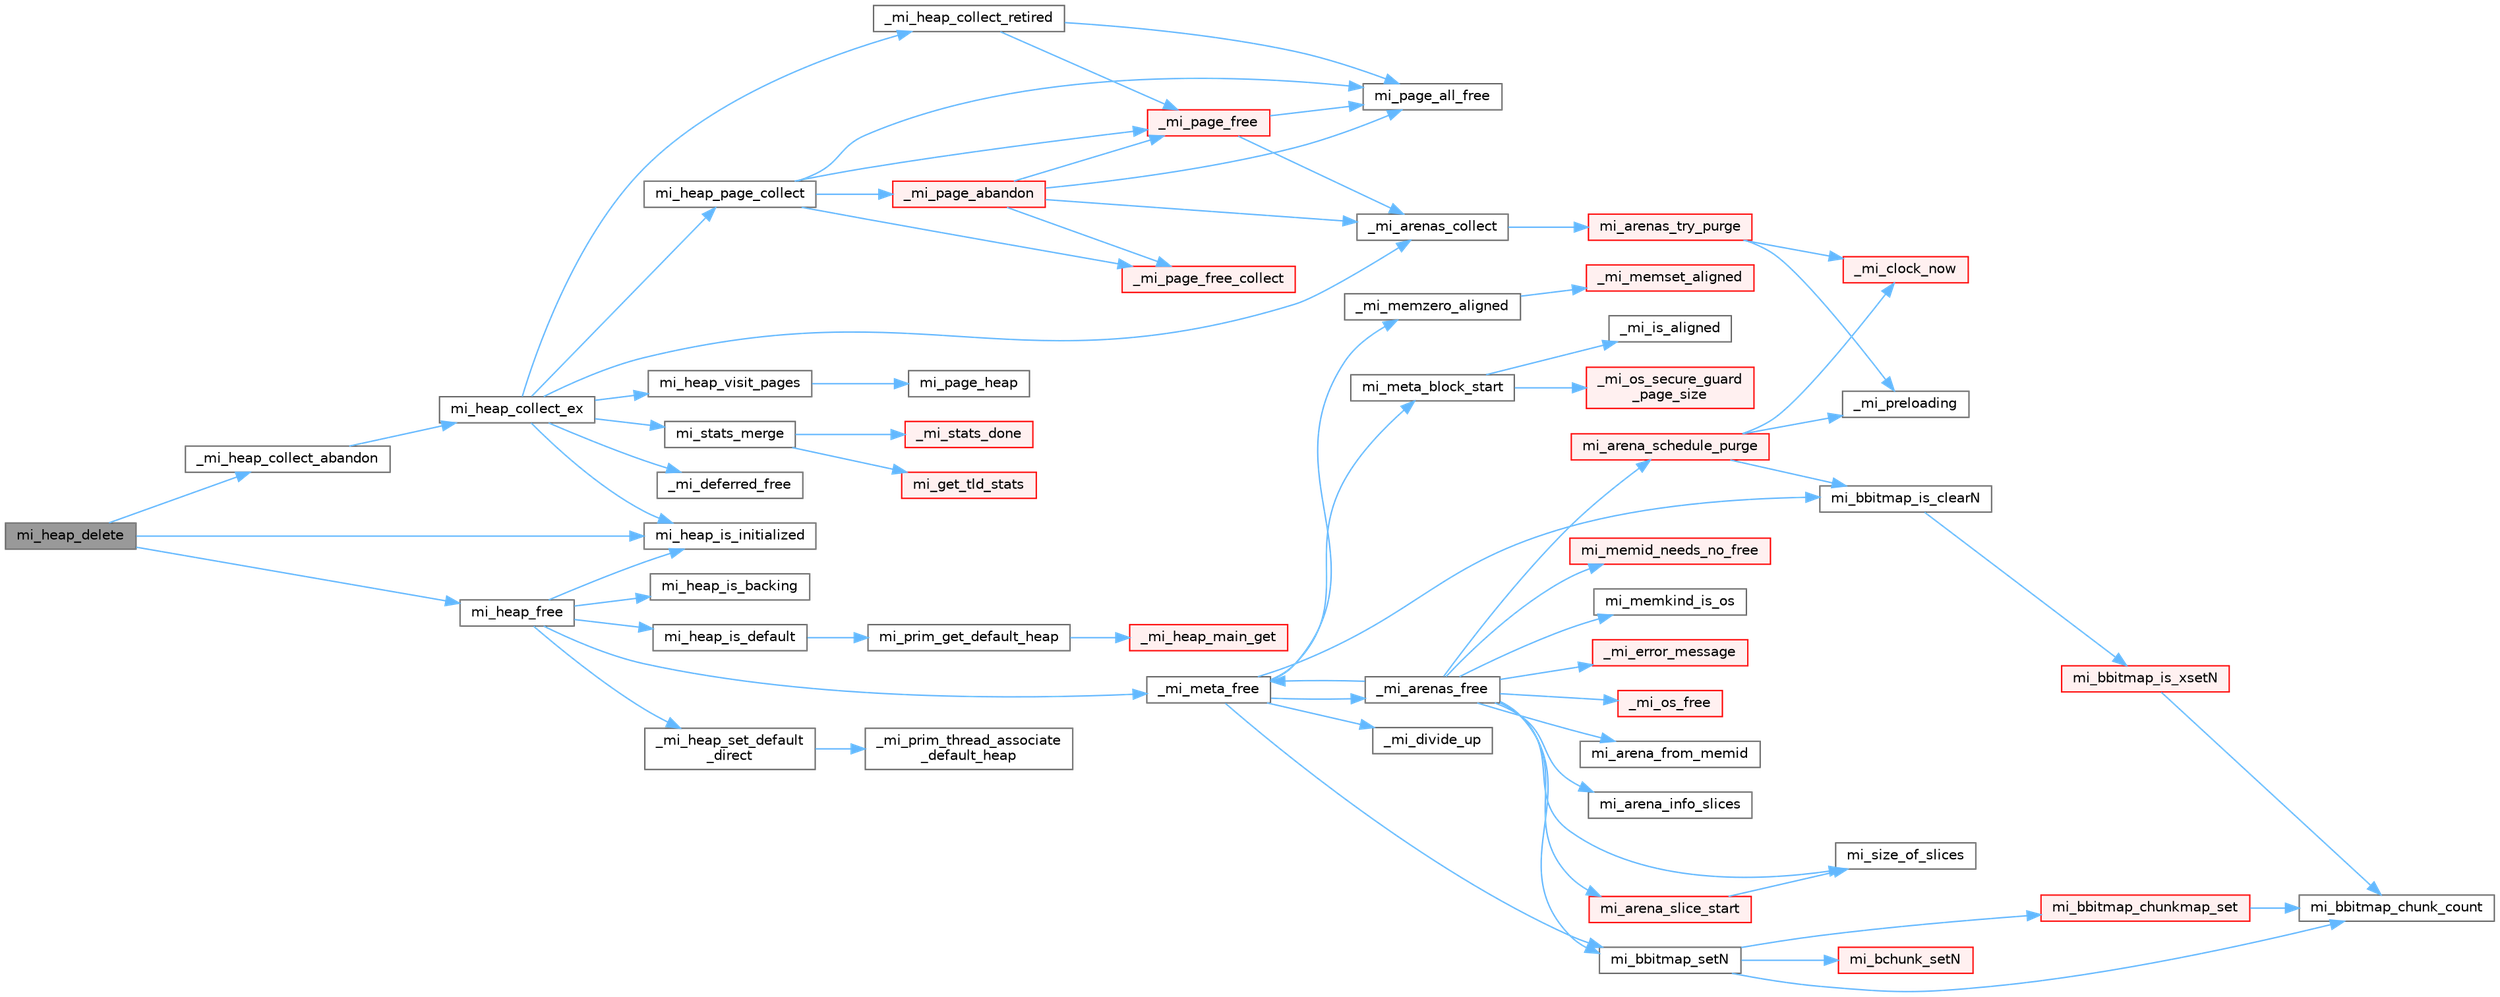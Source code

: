 digraph "mi_heap_delete"
{
 // LATEX_PDF_SIZE
  bgcolor="transparent";
  edge [fontname=Helvetica,fontsize=10,labelfontname=Helvetica,labelfontsize=10];
  node [fontname=Helvetica,fontsize=10,shape=box,height=0.2,width=0.4];
  rankdir="LR";
  Node1 [id="Node000001",label="mi_heap_delete",height=0.2,width=0.4,color="gray40", fillcolor="grey60", style="filled", fontcolor="black",tooltip=" "];
  Node1 -> Node2 [id="edge1_Node000001_Node000002",color="steelblue1",style="solid",tooltip=" "];
  Node2 [id="Node000002",label="_mi_heap_collect_abandon",height=0.2,width=0.4,color="grey40", fillcolor="white", style="filled",URL="$heap_8c.html#a3924fe17738a488f951d16e9216062b1",tooltip=" "];
  Node2 -> Node3 [id="edge2_Node000002_Node000003",color="steelblue1",style="solid",tooltip=" "];
  Node3 [id="Node000003",label="mi_heap_collect_ex",height=0.2,width=0.4,color="grey40", fillcolor="white", style="filled",URL="$heap_8c.html#a13231466662ebaf79b77c254d4c7f389",tooltip=" "];
  Node3 -> Node4 [id="edge3_Node000003_Node000004",color="steelblue1",style="solid",tooltip=" "];
  Node4 [id="Node000004",label="_mi_arenas_collect",height=0.2,width=0.4,color="grey40", fillcolor="white", style="filled",URL="$arena_8c.html#a6f7e5b0577ff900eb89e76701c43672f",tooltip=" "];
  Node4 -> Node5 [id="edge4_Node000004_Node000005",color="steelblue1",style="solid",tooltip=" "];
  Node5 [id="Node000005",label="mi_arenas_try_purge",height=0.2,width=0.4,color="red", fillcolor="#FFF0F0", style="filled",URL="$arena_8c.html#ac997f1c19808513c9d007b6d1877a349",tooltip=" "];
  Node5 -> Node6 [id="edge5_Node000005_Node000006",color="steelblue1",style="solid",tooltip=" "];
  Node6 [id="Node000006",label="_mi_clock_now",height=0.2,width=0.4,color="red", fillcolor="#FFF0F0", style="filled",URL="$stats_8c.html#a93c8529a1e3131fd656d6d3fa42198ee",tooltip=" "];
  Node5 -> Node9 [id="edge6_Node000005_Node000009",color="steelblue1",style="solid",tooltip=" "];
  Node9 [id="Node000009",label="_mi_preloading",height=0.2,width=0.4,color="grey40", fillcolor="white", style="filled",URL="$_e_a_s_t_l_2packages_2mimalloc_2src_2init_8c.html#a404be8b4c0576588270fde0b2a4d7832",tooltip=" "];
  Node3 -> Node132 [id="edge7_Node000003_Node000132",color="steelblue1",style="solid",tooltip=" "];
  Node132 [id="Node000132",label="_mi_deferred_free",height=0.2,width=0.4,color="grey40", fillcolor="white", style="filled",URL="$_e_a_s_t_l_2packages_2mimalloc_2include_2mimalloc_2internal_8h.html#aede81c520000cbb08ad669e096c94d51",tooltip=" "];
  Node3 -> Node133 [id="edge8_Node000003_Node000133",color="steelblue1",style="solid",tooltip=" "];
  Node133 [id="Node000133",label="_mi_heap_collect_retired",height=0.2,width=0.4,color="grey40", fillcolor="white", style="filled",URL="$page_8c.html#abc5253b4341c8d7eab888068e4f9b951",tooltip=" "];
  Node133 -> Node134 [id="edge9_Node000133_Node000134",color="steelblue1",style="solid",tooltip=" "];
  Node134 [id="Node000134",label="_mi_page_free",height=0.2,width=0.4,color="red", fillcolor="#FFF0F0", style="filled",URL="$page_8c.html#a1c5c78a8becee842d5b9444a2ee67a3b",tooltip=" "];
  Node134 -> Node4 [id="edge10_Node000134_Node000004",color="steelblue1",style="solid",tooltip=" "];
  Node134 -> Node218 [id="edge11_Node000134_Node000218",color="steelblue1",style="solid",tooltip=" "];
  Node218 [id="Node000218",label="mi_page_all_free",height=0.2,width=0.4,color="grey40", fillcolor="white", style="filled",URL="$_e_a_s_t_l_2packages_2mimalloc_2include_2mimalloc_2internal_8h.html#adfd6d23350810ca36986ffbc5459c93d",tooltip=" "];
  Node133 -> Node218 [id="edge12_Node000133_Node000218",color="steelblue1",style="solid",tooltip=" "];
  Node3 -> Node245 [id="edge13_Node000003_Node000245",color="steelblue1",style="solid",tooltip=" "];
  Node245 [id="Node000245",label="mi_heap_is_initialized",height=0.2,width=0.4,color="grey40", fillcolor="white", style="filled",URL="$_e_a_s_t_l_2packages_2mimalloc_2include_2mimalloc_2internal_8h.html#a320c7d8a15c57974d3b105558a2a55e6",tooltip=" "];
  Node3 -> Node246 [id="edge14_Node000003_Node000246",color="steelblue1",style="solid",tooltip=" "];
  Node246 [id="Node000246",label="mi_heap_page_collect",height=0.2,width=0.4,color="grey40", fillcolor="white", style="filled",URL="$heap_8c.html#a9873e3fab187aa9d658b87434ed8608c",tooltip=" "];
  Node246 -> Node247 [id="edge15_Node000246_Node000247",color="steelblue1",style="solid",tooltip=" "];
  Node247 [id="Node000247",label="_mi_page_abandon",height=0.2,width=0.4,color="red", fillcolor="#FFF0F0", style="filled",URL="$page_8c.html#a5659ebbee47f26d3a49e03e0c5f2da79",tooltip=" "];
  Node247 -> Node4 [id="edge16_Node000247_Node000004",color="steelblue1",style="solid",tooltip=" "];
  Node247 -> Node134 [id="edge17_Node000247_Node000134",color="steelblue1",style="solid",tooltip=" "];
  Node247 -> Node284 [id="edge18_Node000247_Node000284",color="steelblue1",style="solid",tooltip=" "];
  Node284 [id="Node000284",label="_mi_page_free_collect",height=0.2,width=0.4,color="red", fillcolor="#FFF0F0", style="filled",URL="$page_8c.html#ae2b78e1e45e4ac3db8102e9d333d2972",tooltip=" "];
  Node247 -> Node218 [id="edge19_Node000247_Node000218",color="steelblue1",style="solid",tooltip=" "];
  Node246 -> Node134 [id="edge20_Node000246_Node000134",color="steelblue1",style="solid",tooltip=" "];
  Node246 -> Node284 [id="edge21_Node000246_Node000284",color="steelblue1",style="solid",tooltip=" "];
  Node246 -> Node218 [id="edge22_Node000246_Node000218",color="steelblue1",style="solid",tooltip=" "];
  Node3 -> Node301 [id="edge23_Node000003_Node000301",color="steelblue1",style="solid",tooltip=" "];
  Node301 [id="Node000301",label="mi_heap_visit_pages",height=0.2,width=0.4,color="grey40", fillcolor="white", style="filled",URL="$heap_8c.html#aaf0ac2b53e4e2e6abcbbcd10faf21b11",tooltip=" "];
  Node301 -> Node238 [id="edge24_Node000301_Node000238",color="steelblue1",style="solid",tooltip=" "];
  Node238 [id="Node000238",label="mi_page_heap",height=0.2,width=0.4,color="grey40", fillcolor="white", style="filled",URL="$_e_a_s_t_l_2packages_2mimalloc_2include_2mimalloc_2internal_8h.html#a35ba87308ac94f73791017e50d3ab4c7",tooltip=" "];
  Node3 -> Node302 [id="edge25_Node000003_Node000302",color="steelblue1",style="solid",tooltip=" "];
  Node302 [id="Node000302",label="mi_stats_merge",height=0.2,width=0.4,color="grey40", fillcolor="white", style="filled",URL="$group__extended.html#ga854b1de8cb067c7316286c28b2fcd3d1",tooltip="Merge thread local statistics with the main statistics and reset."];
  Node302 -> Node303 [id="edge26_Node000302_Node000303",color="steelblue1",style="solid",tooltip=" "];
  Node303 [id="Node000303",label="_mi_stats_done",height=0.2,width=0.4,color="red", fillcolor="#FFF0F0", style="filled",URL="$stats_8c.html#a9e3bc7b58618b64edab4ad29371b2163",tooltip=" "];
  Node302 -> Node308 [id="edge27_Node000302_Node000308",color="steelblue1",style="solid",tooltip=" "];
  Node308 [id="Node000308",label="mi_get_tld_stats",height=0.2,width=0.4,color="red", fillcolor="#FFF0F0", style="filled",URL="$stats_8c.html#a0a1d15603c93612dc2c610ca37c433db",tooltip=" "];
  Node1 -> Node405 [id="edge28_Node000001_Node000405",color="steelblue1",style="solid",tooltip=" "];
  Node405 [id="Node000405",label="mi_heap_free",height=0.2,width=0.4,color="grey40", fillcolor="white", style="filled",URL="$heap_8c.html#a0b78721d61a2941477b5381a30cde1e6",tooltip=" "];
  Node405 -> Node372 [id="edge29_Node000405_Node000372",color="steelblue1",style="solid",tooltip=" "];
  Node372 [id="Node000372",label="_mi_heap_set_default\l_direct",height=0.2,width=0.4,color="grey40", fillcolor="white", style="filled",URL="$_e_a_s_t_l_2packages_2mimalloc_2src_2init_8c.html#a96662339b7c5ce88bc64ce34ac3afd62",tooltip=" "];
  Node372 -> Node373 [id="edge30_Node000372_Node000373",color="steelblue1",style="solid",tooltip=" "];
  Node373 [id="Node000373",label="_mi_prim_thread_associate\l_default_heap",height=0.2,width=0.4,color="grey40", fillcolor="white", style="filled",URL="$windows_2prim_8c.html#a14b6be498e17cdf74c6b5cb38c2ec306",tooltip=" "];
  Node405 -> Node139 [id="edge31_Node000405_Node000139",color="steelblue1",style="solid",tooltip=" "];
  Node139 [id="Node000139",label="_mi_meta_free",height=0.2,width=0.4,color="grey40", fillcolor="white", style="filled",URL="$arena-meta_8c.html#ab82e802fb1812b8ac1cce8b62b34cbe7",tooltip=" "];
  Node139 -> Node136 [id="edge32_Node000139_Node000136",color="steelblue1",style="solid",tooltip=" "];
  Node136 [id="Node000136",label="_mi_arenas_free",height=0.2,width=0.4,color="grey40", fillcolor="white", style="filled",URL="$arena_8c.html#af53fcdaf8975de25beee4cd536d92c30",tooltip=" "];
  Node136 -> Node137 [id="edge33_Node000136_Node000137",color="steelblue1",style="solid",tooltip=" "];
  Node137 [id="Node000137",label="_mi_error_message",height=0.2,width=0.4,color="red", fillcolor="#FFF0F0", style="filled",URL="$options_8c.html#a2bebc073bcaac71658e57bb260c2e426",tooltip=" "];
  Node136 -> Node139 [id="edge34_Node000136_Node000139",color="steelblue1",style="solid",tooltip=" "];
  Node136 -> Node147 [id="edge35_Node000136_Node000147",color="steelblue1",style="solid",tooltip=" "];
  Node147 [id="Node000147",label="_mi_os_free",height=0.2,width=0.4,color="red", fillcolor="#FFF0F0", style="filled",URL="$os_8c.html#aef12a26764ff4aae64a1df9116452428",tooltip=" "];
  Node136 -> Node155 [id="edge36_Node000136_Node000155",color="steelblue1",style="solid",tooltip=" "];
  Node155 [id="Node000155",label="mi_arena_from_memid",height=0.2,width=0.4,color="grey40", fillcolor="white", style="filled",URL="$arena_8c.html#aaeefb8c6dfbc85b1597643b9876a9397",tooltip=" "];
  Node136 -> Node156 [id="edge37_Node000136_Node000156",color="steelblue1",style="solid",tooltip=" "];
  Node156 [id="Node000156",label="mi_arena_info_slices",height=0.2,width=0.4,color="grey40", fillcolor="white", style="filled",URL="$arena_8c.html#ad2a1e3eef51adb19c1bc74b28900a6e6",tooltip=" "];
  Node136 -> Node157 [id="edge38_Node000136_Node000157",color="steelblue1",style="solid",tooltip=" "];
  Node157 [id="Node000157",label="mi_arena_schedule_purge",height=0.2,width=0.4,color="red", fillcolor="#FFF0F0", style="filled",URL="$arena_8c.html#a8dc5c7dba33006692899ce1b367737a4",tooltip=" "];
  Node157 -> Node6 [id="edge39_Node000157_Node000006",color="steelblue1",style="solid",tooltip=" "];
  Node157 -> Node9 [id="edge40_Node000157_Node000009",color="steelblue1",style="solid",tooltip=" "];
  Node157 -> Node85 [id="edge41_Node000157_Node000085",color="steelblue1",style="solid",tooltip=" "];
  Node85 [id="Node000085",label="mi_bbitmap_is_clearN",height=0.2,width=0.4,color="grey40", fillcolor="white", style="filled",URL="$bitmap_8h.html#a5424318442a5d1f904eab0d157bc777e",tooltip=" "];
  Node85 -> Node86 [id="edge42_Node000085_Node000086",color="steelblue1",style="solid",tooltip=" "];
  Node86 [id="Node000086",label="mi_bbitmap_is_xsetN",height=0.2,width=0.4,color="red", fillcolor="#FFF0F0", style="filled",URL="$bitmap_8c.html#a143c1ab4aaff95bc9a5642f45e2fc52f",tooltip=" "];
  Node86 -> Node87 [id="edge43_Node000086_Node000087",color="steelblue1",style="solid",tooltip=" "];
  Node87 [id="Node000087",label="mi_bbitmap_chunk_count",height=0.2,width=0.4,color="grey40", fillcolor="white", style="filled",URL="$bitmap_8h.html#a61d4c39827af9a9dbeb574d28856ba90",tooltip=" "];
  Node136 -> Node82 [id="edge44_Node000136_Node000082",color="steelblue1",style="solid",tooltip=" "];
  Node82 [id="Node000082",label="mi_arena_slice_start",height=0.2,width=0.4,color="red", fillcolor="#FFF0F0", style="filled",URL="$arena_8c.html#a0a2d2bb37e419baf7d346107e77c6e05",tooltip=" "];
  Node82 -> Node84 [id="edge45_Node000082_Node000084",color="steelblue1",style="solid",tooltip=" "];
  Node84 [id="Node000084",label="mi_size_of_slices",height=0.2,width=0.4,color="grey40", fillcolor="white", style="filled",URL="$_e_a_s_t_l_2packages_2mimalloc_2include_2mimalloc_2internal_8h.html#ae8e31ea92ee1ee2f1a93ea87d0184436",tooltip=" "];
  Node136 -> Node113 [id="edge46_Node000136_Node000113",color="steelblue1",style="solid",tooltip=" "];
  Node113 [id="Node000113",label="mi_bbitmap_setN",height=0.2,width=0.4,color="grey40", fillcolor="white", style="filled",URL="$bitmap_8c.html#ad8105936ebee14e0c6cadb2e8c37b024",tooltip=" "];
  Node113 -> Node87 [id="edge47_Node000113_Node000087",color="steelblue1",style="solid",tooltip=" "];
  Node113 -> Node114 [id="edge48_Node000113_Node000114",color="steelblue1",style="solid",tooltip=" "];
  Node114 [id="Node000114",label="mi_bbitmap_chunkmap_set",height=0.2,width=0.4,color="red", fillcolor="#FFF0F0", style="filled",URL="$bitmap_8c.html#a5e83447278a21fe0e1881471aed3723f",tooltip=" "];
  Node114 -> Node87 [id="edge49_Node000114_Node000087",color="steelblue1",style="solid",tooltip=" "];
  Node113 -> Node110 [id="edge50_Node000113_Node000110",color="steelblue1",style="solid",tooltip=" "];
  Node110 [id="Node000110",label="mi_bchunk_setN",height=0.2,width=0.4,color="red", fillcolor="#FFF0F0", style="filled",URL="$bitmap_8c.html#a931ab182d5a458c9811743a39c0637df",tooltip=" "];
  Node136 -> Node158 [id="edge51_Node000136_Node000158",color="steelblue1",style="solid",tooltip=" "];
  Node158 [id="Node000158",label="mi_memid_needs_no_free",height=0.2,width=0.4,color="red", fillcolor="#FFF0F0", style="filled",URL="$types_8h.html#a15f0edf992702ab13e8ec2bd51df4c31",tooltip=" "];
  Node136 -> Node150 [id="edge52_Node000136_Node000150",color="steelblue1",style="solid",tooltip=" "];
  Node150 [id="Node000150",label="mi_memkind_is_os",height=0.2,width=0.4,color="grey40", fillcolor="white", style="filled",URL="$types_8h.html#a7b53315c793e6a0934fb369cfb0dc388",tooltip=" "];
  Node136 -> Node84 [id="edge53_Node000136_Node000084",color="steelblue1",style="solid",tooltip=" "];
  Node139 -> Node49 [id="edge54_Node000139_Node000049",color="steelblue1",style="solid",tooltip=" "];
  Node49 [id="Node000049",label="_mi_divide_up",height=0.2,width=0.4,color="grey40", fillcolor="white", style="filled",URL="$_e_a_s_t_l_2packages_2mimalloc_2include_2mimalloc_2internal_8h.html#a693e5b64e9a4644c716974dda2395edc",tooltip=" "];
  Node139 -> Node140 [id="edge55_Node000139_Node000140",color="steelblue1",style="solid",tooltip=" "];
  Node140 [id="Node000140",label="_mi_memzero_aligned",height=0.2,width=0.4,color="grey40", fillcolor="white", style="filled",URL="$_e_a_s_t_l_2packages_2mimalloc_2include_2mimalloc_2internal_8h.html#aa1d3beee9d492fc175ac2584e50fd8ea",tooltip=" "];
  Node140 -> Node141 [id="edge56_Node000140_Node000141",color="steelblue1",style="solid",tooltip=" "];
  Node141 [id="Node000141",label="_mi_memset_aligned",height=0.2,width=0.4,color="red", fillcolor="#FFF0F0", style="filled",URL="$_e_a_s_t_l_2packages_2mimalloc_2include_2mimalloc_2internal_8h.html#a770dbf90c89e7e7761f2f99c0fc28115",tooltip=" "];
  Node139 -> Node85 [id="edge57_Node000139_Node000085",color="steelblue1",style="solid",tooltip=" "];
  Node139 -> Node113 [id="edge58_Node000139_Node000113",color="steelblue1",style="solid",tooltip=" "];
  Node139 -> Node143 [id="edge59_Node000139_Node000143",color="steelblue1",style="solid",tooltip=" "];
  Node143 [id="Node000143",label="mi_meta_block_start",height=0.2,width=0.4,color="grey40", fillcolor="white", style="filled",URL="$arena-meta_8c.html#aeece3fac418407c81bab2ef651ea35a6",tooltip=" "];
  Node143 -> Node144 [id="edge60_Node000143_Node000144",color="steelblue1",style="solid",tooltip=" "];
  Node144 [id="Node000144",label="_mi_is_aligned",height=0.2,width=0.4,color="grey40", fillcolor="white", style="filled",URL="$_e_a_s_t_l_2packages_2mimalloc_2include_2mimalloc_2internal_8h.html#ad446ae4d82cbdbd78dfbe46fa2330555",tooltip=" "];
  Node143 -> Node145 [id="edge61_Node000143_Node000145",color="steelblue1",style="solid",tooltip=" "];
  Node145 [id="Node000145",label="_mi_os_secure_guard\l_page_size",height=0.2,width=0.4,color="red", fillcolor="#FFF0F0", style="filled",URL="$os_8c.html#a2daf38bcf9e1a42db5038d237354fbe2",tooltip=" "];
  Node405 -> Node406 [id="edge62_Node000405_Node000406",color="steelblue1",style="solid",tooltip=" "];
  Node406 [id="Node000406",label="mi_heap_is_backing",height=0.2,width=0.4,color="grey40", fillcolor="white", style="filled",URL="$_e_a_s_t_l_2packages_2mimalloc_2include_2mimalloc_2internal_8h.html#a9f4f9f1e020b8a62342ad9acbddda60f",tooltip=" "];
  Node405 -> Node407 [id="edge63_Node000405_Node000407",color="steelblue1",style="solid",tooltip=" "];
  Node407 [id="Node000407",label="mi_heap_is_default",height=0.2,width=0.4,color="grey40", fillcolor="white", style="filled",URL="$heap_8c.html#a4a8ed126dd329d5796df580c6aa9865b",tooltip=" "];
  Node407 -> Node253 [id="edge64_Node000407_Node000253",color="steelblue1",style="solid",tooltip=" "];
  Node253 [id="Node000253",label="mi_prim_get_default_heap",height=0.2,width=0.4,color="grey40", fillcolor="white", style="filled",URL="$prim_8h.html#a986e62564728229db3ccecbd6e97fd98",tooltip=" "];
  Node253 -> Node254 [id="edge65_Node000253_Node000254",color="steelblue1",style="solid",tooltip=" "];
  Node254 [id="Node000254",label="_mi_heap_main_get",height=0.2,width=0.4,color="red", fillcolor="#FFF0F0", style="filled",URL="$_e_a_s_t_l_2packages_2mimalloc_2src_2init_8c.html#a1feeb4148fb048caf23361152895a55c",tooltip=" "];
  Node405 -> Node245 [id="edge66_Node000405_Node000245",color="steelblue1",style="solid",tooltip=" "];
  Node1 -> Node245 [id="edge67_Node000001_Node000245",color="steelblue1",style="solid",tooltip=" "];
}
